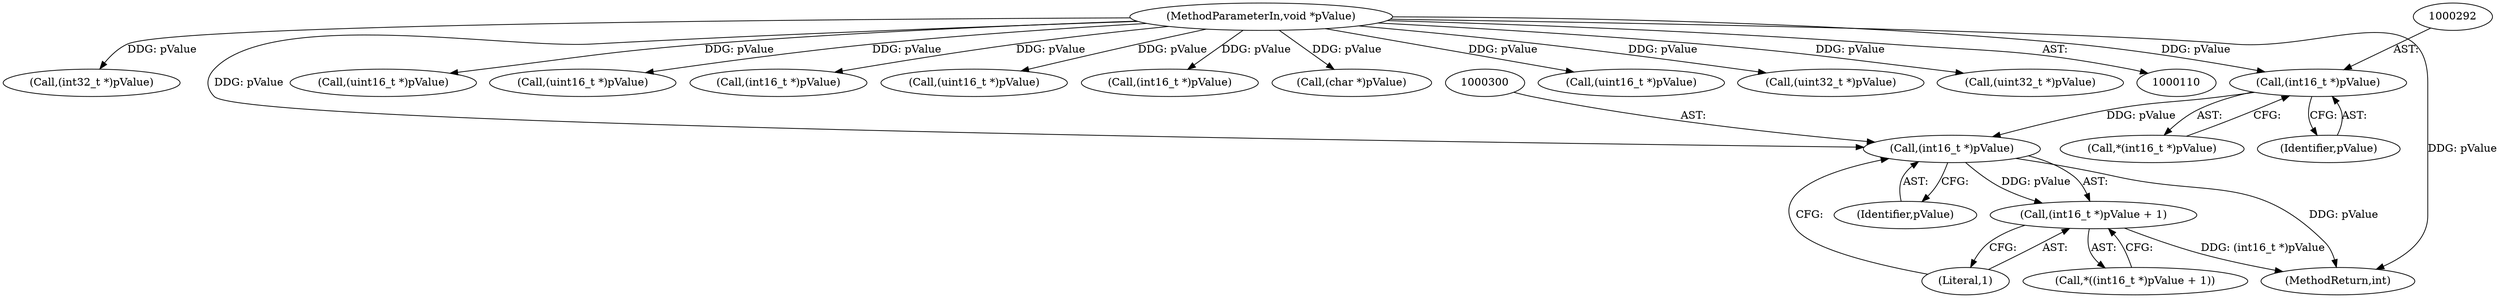 digraph "0_Android_321ea5257e37c8edb26e66fe4ee78cca4cd915fe@pointer" {
"1000299" [label="(Call,(int16_t *)pValue)"];
"1000291" [label="(Call,(int16_t *)pValue)"];
"1000114" [label="(MethodParameterIn,void *pValue)"];
"1000298" [label="(Call,(int16_t *)pValue + 1)"];
"1000298" [label="(Call,(int16_t *)pValue + 1)"];
"1000378" [label="(Call,(int32_t *)pValue)"];
"1000281" [label="(Call,(uint16_t *)pValue)"];
"1000114" [label="(MethodParameterIn,void *pValue)"];
"1000567" [label="(MethodReturn,int)"];
"1000302" [label="(Literal,1)"];
"1000434" [label="(Call,(uint16_t *)pValue)"];
"1000299" [label="(Call,(int16_t *)pValue)"];
"1000301" [label="(Identifier,pValue)"];
"1000337" [label="(Call,(int16_t *)pValue)"];
"1000297" [label="(Call,*((int16_t *)pValue + 1))"];
"1000446" [label="(Call,(uint16_t *)pValue)"];
"1000513" [label="(Call,(int16_t *)pValue)"];
"1000481" [label="(Call,(char *)pValue)"];
"1000291" [label="(Call,(int16_t *)pValue)"];
"1000293" [label="(Identifier,pValue)"];
"1000290" [label="(Call,*(int16_t *)pValue)"];
"1000457" [label="(Call,(uint16_t *)pValue)"];
"1000422" [label="(Call,(uint32_t *)pValue)"];
"1000418" [label="(Call,(uint32_t *)pValue)"];
"1000299" -> "1000298"  [label="AST: "];
"1000299" -> "1000301"  [label="CFG: "];
"1000300" -> "1000299"  [label="AST: "];
"1000301" -> "1000299"  [label="AST: "];
"1000302" -> "1000299"  [label="CFG: "];
"1000299" -> "1000567"  [label="DDG: pValue"];
"1000299" -> "1000298"  [label="DDG: pValue"];
"1000291" -> "1000299"  [label="DDG: pValue"];
"1000114" -> "1000299"  [label="DDG: pValue"];
"1000291" -> "1000290"  [label="AST: "];
"1000291" -> "1000293"  [label="CFG: "];
"1000292" -> "1000291"  [label="AST: "];
"1000293" -> "1000291"  [label="AST: "];
"1000290" -> "1000291"  [label="CFG: "];
"1000114" -> "1000291"  [label="DDG: pValue"];
"1000114" -> "1000110"  [label="AST: "];
"1000114" -> "1000567"  [label="DDG: pValue"];
"1000114" -> "1000281"  [label="DDG: pValue"];
"1000114" -> "1000337"  [label="DDG: pValue"];
"1000114" -> "1000378"  [label="DDG: pValue"];
"1000114" -> "1000418"  [label="DDG: pValue"];
"1000114" -> "1000422"  [label="DDG: pValue"];
"1000114" -> "1000434"  [label="DDG: pValue"];
"1000114" -> "1000446"  [label="DDG: pValue"];
"1000114" -> "1000457"  [label="DDG: pValue"];
"1000114" -> "1000481"  [label="DDG: pValue"];
"1000114" -> "1000513"  [label="DDG: pValue"];
"1000298" -> "1000297"  [label="AST: "];
"1000298" -> "1000302"  [label="CFG: "];
"1000302" -> "1000298"  [label="AST: "];
"1000297" -> "1000298"  [label="CFG: "];
"1000298" -> "1000567"  [label="DDG: (int16_t *)pValue"];
}
